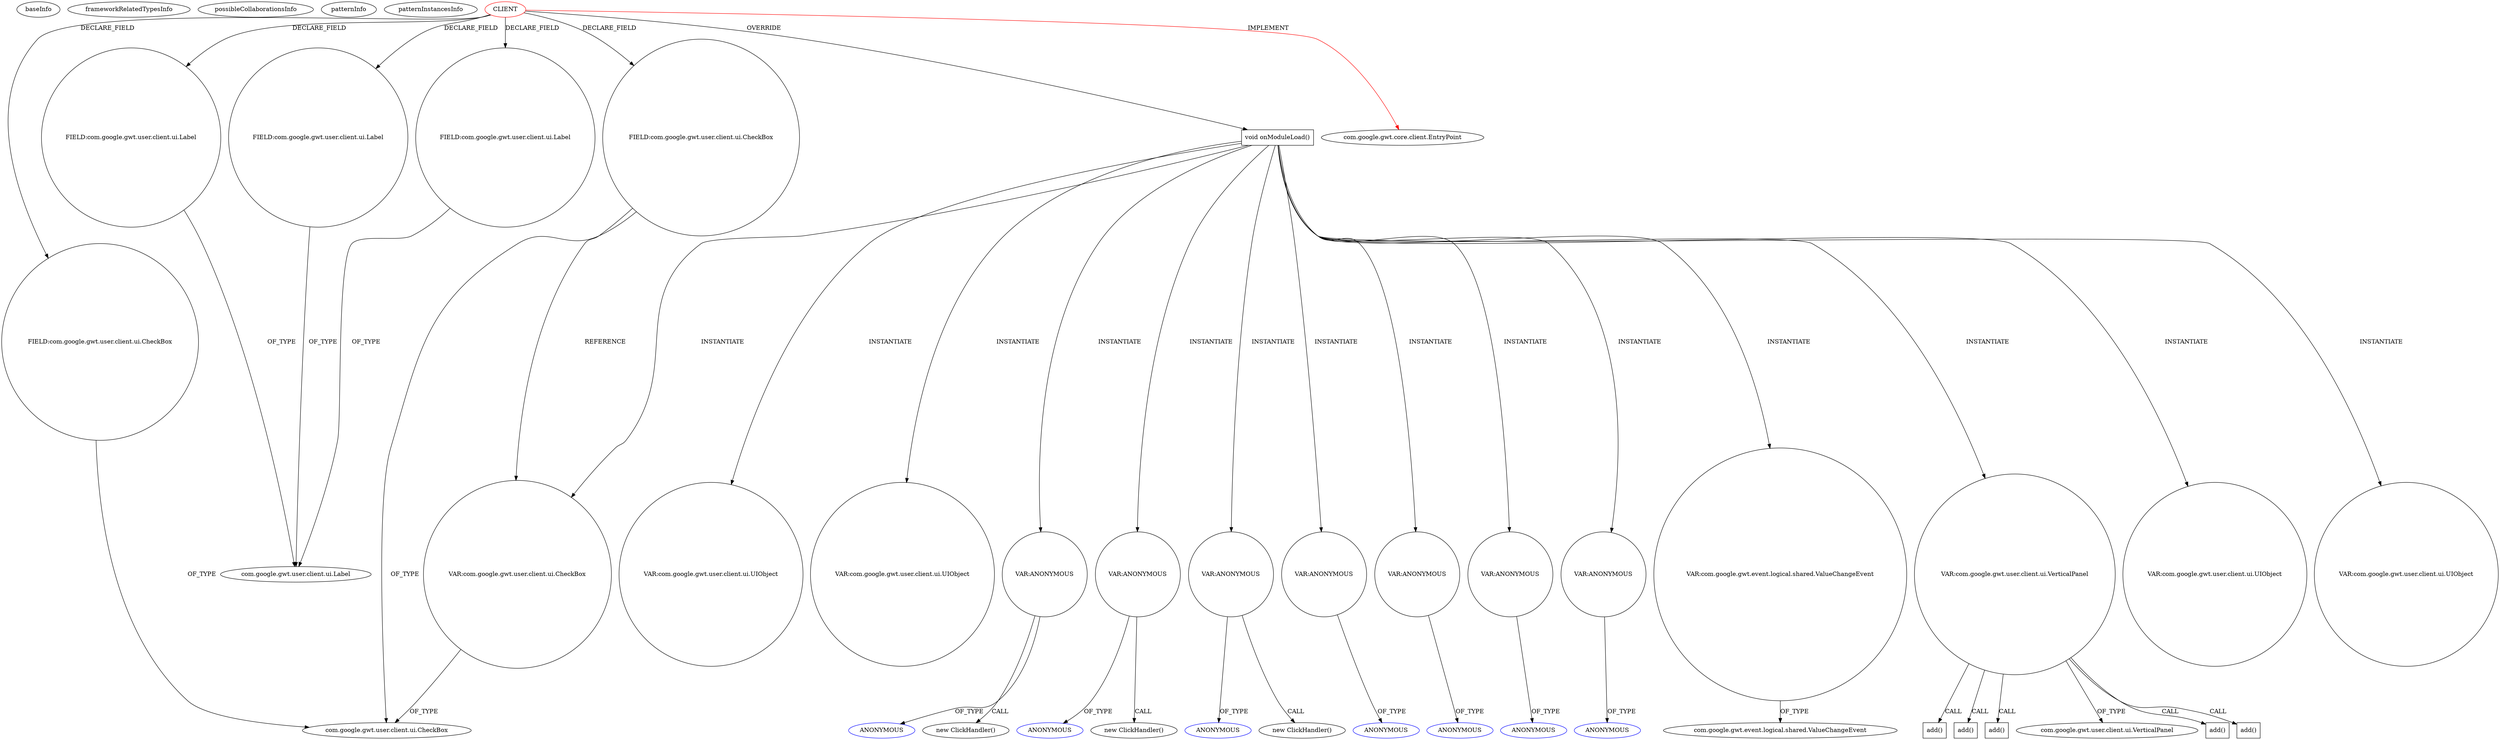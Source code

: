 digraph {
baseInfo[graphId=1181,category="pattern",isAnonymous=false,possibleRelation=false]
frameworkRelatedTypesInfo[0="com.google.gwt.core.client.EntryPoint"]
possibleCollaborationsInfo[]
patternInfo[frequency=2.0,patternRootClient=0]
patternInstancesInfo[0="akjava-WebTestMaker~/akjava-WebTestMaker/WebTestMaker-master/src/com/akjava/gwt/webtestmaker/client/WebTestMaker.java~WebTestMaker~655",1="Tok-Erwin~/Tok-Erwin/Erwin-master/src/main/java/erwin/client/Erwin.java~Erwin~388"]
16[label="FIELD:com.google.gwt.user.client.ui.CheckBox",vertexType="FIELD_DECLARATION",isFrameworkType=false,shape=circle]
100[label="VAR:com.google.gwt.user.client.ui.CheckBox",vertexType="VARIABLE_EXPRESION",isFrameworkType=false,shape=circle]
0[label="CLIENT",vertexType="ROOT_CLIENT_CLASS_DECLARATION",isFrameworkType=false,color=red]
10[label="FIELD:com.google.gwt.user.client.ui.CheckBox",vertexType="FIELD_DECLARATION",isFrameworkType=false,shape=circle]
6[label="FIELD:com.google.gwt.user.client.ui.Label",vertexType="FIELD_DECLARATION",isFrameworkType=false,shape=circle]
22[label="FIELD:com.google.gwt.user.client.ui.Label",vertexType="FIELD_DECLARATION",isFrameworkType=false,shape=circle]
26[label="FIELD:com.google.gwt.user.client.ui.Label",vertexType="FIELD_DECLARATION",isFrameworkType=false,shape=circle]
1[label="com.google.gwt.core.client.EntryPoint",vertexType="FRAMEWORK_INTERFACE_TYPE",isFrameworkType=false]
28[label="void onModuleLoad()",vertexType="OVERRIDING_METHOD_DECLARATION",isFrameworkType=false,shape=box]
300[label="VAR:com.google.gwt.user.client.ui.UIObject",vertexType="VARIABLE_EXPRESION",isFrameworkType=false,shape=circle]
56[label="VAR:com.google.gwt.user.client.ui.UIObject",vertexType="VARIABLE_EXPRESION",isFrameworkType=false,shape=circle]
166[label="VAR:com.google.gwt.user.client.ui.UIObject",vertexType="VARIABLE_EXPRESION",isFrameworkType=false,shape=circle]
179[label="VAR:com.google.gwt.user.client.ui.UIObject",vertexType="VARIABLE_EXPRESION",isFrameworkType=false,shape=circle]
190[label="VAR:ANONYMOUS",vertexType="VARIABLE_EXPRESION",isFrameworkType=false,shape=circle]
189[label="new ClickHandler()",vertexType="CONSTRUCTOR_CALL",isFrameworkType=false]
245[label="VAR:ANONYMOUS",vertexType="VARIABLE_EXPRESION",isFrameworkType=false,shape=circle]
244[label="new ClickHandler()",vertexType="CONSTRUCTOR_CALL",isFrameworkType=false]
113[label="VAR:ANONYMOUS",vertexType="VARIABLE_EXPRESION",isFrameworkType=false,shape=circle]
112[label="new ClickHandler()",vertexType="CONSTRUCTOR_CALL",isFrameworkType=false]
280[label="VAR:ANONYMOUS",vertexType="VARIABLE_EXPRESION",isFrameworkType=false,shape=circle]
266[label="VAR:ANONYMOUS",vertexType="VARIABLE_EXPRESION",isFrameworkType=false,shape=circle]
97[label="VAR:ANONYMOUS",vertexType="VARIABLE_EXPRESION",isFrameworkType=false,shape=circle]
149[label="VAR:ANONYMOUS",vertexType="VARIABLE_EXPRESION",isFrameworkType=false,shape=circle]
226[label="VAR:com.google.gwt.event.logical.shared.ValueChangeEvent",vertexType="VARIABLE_EXPRESION",isFrameworkType=false,shape=circle]
228[label="com.google.gwt.event.logical.shared.ValueChangeEvent",vertexType="FRAMEWORK_CLASS_TYPE",isFrameworkType=false]
191[label="ANONYMOUS",vertexType="REFERENCE_ANONYMOUS_DECLARATION",isFrameworkType=false,color=blue]
267[label="ANONYMOUS",vertexType="REFERENCE_ANONYMOUS_DECLARATION",isFrameworkType=false,color=blue]
98[label="ANONYMOUS",vertexType="REFERENCE_ANONYMOUS_DECLARATION",isFrameworkType=false,color=blue]
150[label="ANONYMOUS",vertexType="REFERENCE_ANONYMOUS_DECLARATION",isFrameworkType=false,color=blue]
281[label="ANONYMOUS",vertexType="REFERENCE_ANONYMOUS_DECLARATION",isFrameworkType=false,color=blue]
114[label="ANONYMOUS",vertexType="REFERENCE_ANONYMOUS_DECLARATION",isFrameworkType=false,color=blue]
246[label="ANONYMOUS",vertexType="REFERENCE_ANONYMOUS_DECLARATION",isFrameworkType=false,color=blue]
7[label="com.google.gwt.user.client.ui.Label",vertexType="FRAMEWORK_CLASS_TYPE",isFrameworkType=false]
11[label="com.google.gwt.user.client.ui.CheckBox",vertexType="FRAMEWORK_CLASS_TYPE",isFrameworkType=false]
39[label="VAR:com.google.gwt.user.client.ui.VerticalPanel",vertexType="VARIABLE_EXPRESION",isFrameworkType=false,shape=circle]
40[label="com.google.gwt.user.client.ui.VerticalPanel",vertexType="FRAMEWORK_CLASS_TYPE",isFrameworkType=false]
254[label="add()",vertexType="INSIDE_CALL",isFrameworkType=false,shape=box]
212[label="add()",vertexType="INSIDE_CALL",isFrameworkType=false,shape=box]
70[label="add()",vertexType="INSIDE_CALL",isFrameworkType=false,shape=box]
249[label="add()",vertexType="INSIDE_CALL",isFrameworkType=false,shape=box]
240[label="add()",vertexType="INSIDE_CALL",isFrameworkType=false,shape=box]
28->266[label="INSTANTIATE"]
10->11[label="OF_TYPE"]
28->245[label="INSTANTIATE"]
113->114[label="OF_TYPE"]
28->149[label="INSTANTIATE"]
16->100[label="REFERENCE"]
245->244[label="CALL"]
0->16[label="DECLARE_FIELD"]
28->100[label="INSTANTIATE"]
28->56[label="INSTANTIATE"]
149->150[label="OF_TYPE"]
39->249[label="CALL"]
28->179[label="INSTANTIATE"]
226->228[label="OF_TYPE"]
39->240[label="CALL"]
39->40[label="OF_TYPE"]
28->113[label="INSTANTIATE"]
6->7[label="OF_TYPE"]
26->7[label="OF_TYPE"]
266->267[label="OF_TYPE"]
190->191[label="OF_TYPE"]
100->11[label="OF_TYPE"]
190->189[label="CALL"]
113->112[label="CALL"]
28->280[label="INSTANTIATE"]
39->212[label="CALL"]
0->10[label="DECLARE_FIELD"]
0->28[label="OVERRIDE"]
280->281[label="OF_TYPE"]
22->7[label="OF_TYPE"]
39->254[label="CALL"]
0->26[label="DECLARE_FIELD"]
28->39[label="INSTANTIATE"]
245->246[label="OF_TYPE"]
0->22[label="DECLARE_FIELD"]
28->226[label="INSTANTIATE"]
16->11[label="OF_TYPE"]
28->166[label="INSTANTIATE"]
28->300[label="INSTANTIATE"]
28->97[label="INSTANTIATE"]
0->6[label="DECLARE_FIELD"]
97->98[label="OF_TYPE"]
28->190[label="INSTANTIATE"]
0->1[label="IMPLEMENT",color=red]
39->70[label="CALL"]
}
